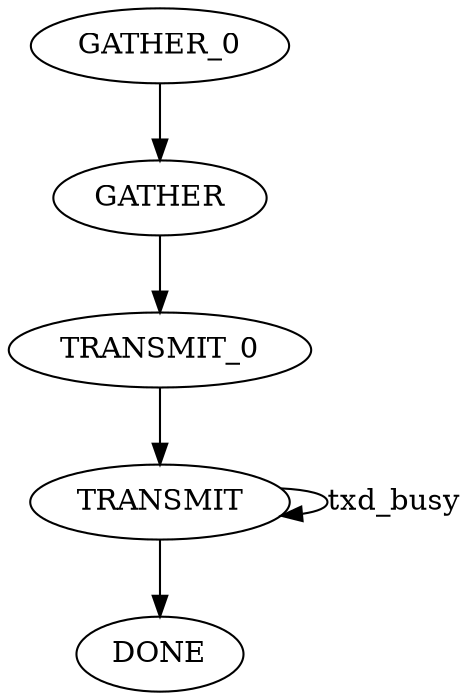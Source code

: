 digraph D {
   GATHER_0 -> GATHER
   GATHER -> TRANSMIT_0
   TRANSMIT_0 -> TRANSMIT
   TRANSMIT -> TRANSMIT [ label = "txd_busy" ]
   TRANSMIT -> DONE
}
